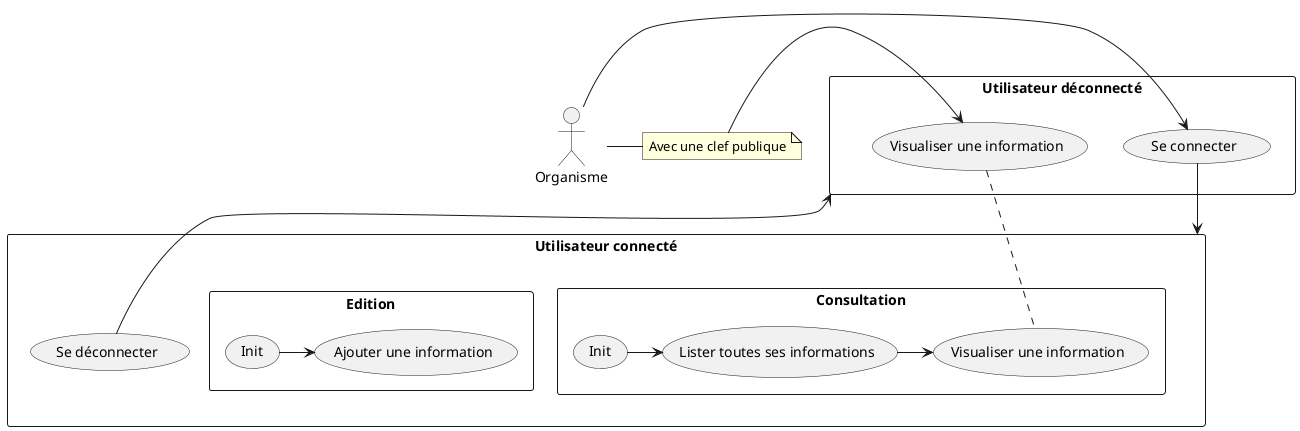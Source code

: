 @startuml

    :Organisme: as organisme
    rectangle "Utilisateur déconnecté" as RecDeco {
        (Se connecter) as Connect
        (Visualiser une information) as Visu1
    }


	rectangle "Utilisateur connecté" as RecCo {
		rectangle "Consultation" as Consu{
		    (Init) as initC
    	    (Visualiser une information) as Visu2
    	    (Lister toutes ses informations) as ListVisu
    	}
    	rectangle "Edition" as edit{
        		    (Init) as initE
            	    (Ajouter une information) as add
            	}
	    (Se déconnecter) as disconnect
	}

    note "Avec une clef publique" as publique

        organisme -> Connect
        organisme - publique
        publique -> Visu1
        Visu1 .. Visu2


    	Connect --> RecCo
    	disconnect -> RecDeco

    	initC -> ListVisu
    	initE -> add

    	ListVisu -> Visu2
@enduml

L'organisme peut ajouter une nouvelle information